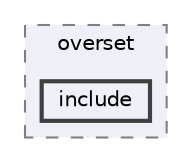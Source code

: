 digraph "src/overset/include"
{
 // LATEX_PDF_SIZE
  bgcolor="transparent";
  edge [fontname=Helvetica,fontsize=10,labelfontname=Helvetica,labelfontsize=10];
  node [fontname=Helvetica,fontsize=10,shape=box,height=0.2,width=0.4];
  compound=true
  subgraph clusterdir_130ea3eb54766613bed36c4f96e55285 {
    graph [ bgcolor="#edf0f7", pencolor="grey50", label="overset", fontname=Helvetica,fontsize=10 style="filled,dashed", URL="dir_130ea3eb54766613bed36c4f96e55285.html",tooltip=""]
  dir_562a6031340baf72c43bd2aeaa54b862 [label="include", fillcolor="#edf0f7", color="grey25", style="filled,bold", URL="dir_562a6031340baf72c43bd2aeaa54b862.html",tooltip=""];
  }
}
